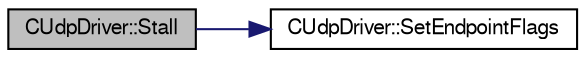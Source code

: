 digraph G
{
  bgcolor="transparent";
  edge [fontname="FreeSans",fontsize=10,labelfontname="FreeSans",labelfontsize=10];
  node [fontname="FreeSans",fontsize=10,shape=record];
  rankdir=LR;
  Node1 [label="CUdpDriver::Stall",height=0.2,width=0.4,color="black", fillcolor="grey75", style="filled" fontcolor="black"];
  Node1 -> Node2 [color="midnightblue",fontsize=10,style="solid",fontname="FreeSans"];
  Node2 [label="CUdpDriver::SetEndpointFlags",height=0.2,width=0.4,color="black",URL="$class_c_udp_driver.html#6aa2661dfca334908398ec3a324f65f4",tooltip="Set flags in the UDP_CSR register and waits for synchronization."];
}
